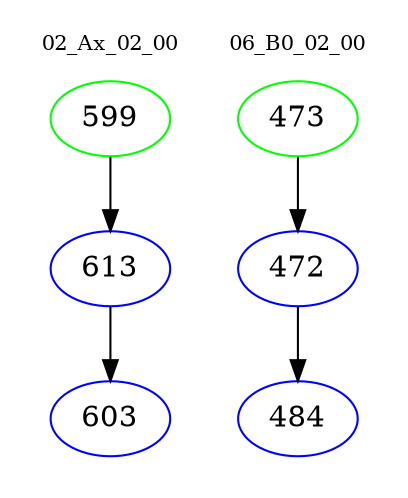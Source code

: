 digraph{
subgraph cluster_0 {
color = white
label = "02_Ax_02_00";
fontsize=10;
T0_599 [label="599", color="green"]
T0_599 -> T0_613 [color="black"]
T0_613 [label="613", color="blue"]
T0_613 -> T0_603 [color="black"]
T0_603 [label="603", color="blue"]
}
subgraph cluster_1 {
color = white
label = "06_B0_02_00";
fontsize=10;
T1_473 [label="473", color="green"]
T1_473 -> T1_472 [color="black"]
T1_472 [label="472", color="blue"]
T1_472 -> T1_484 [color="black"]
T1_484 [label="484", color="blue"]
}
}
